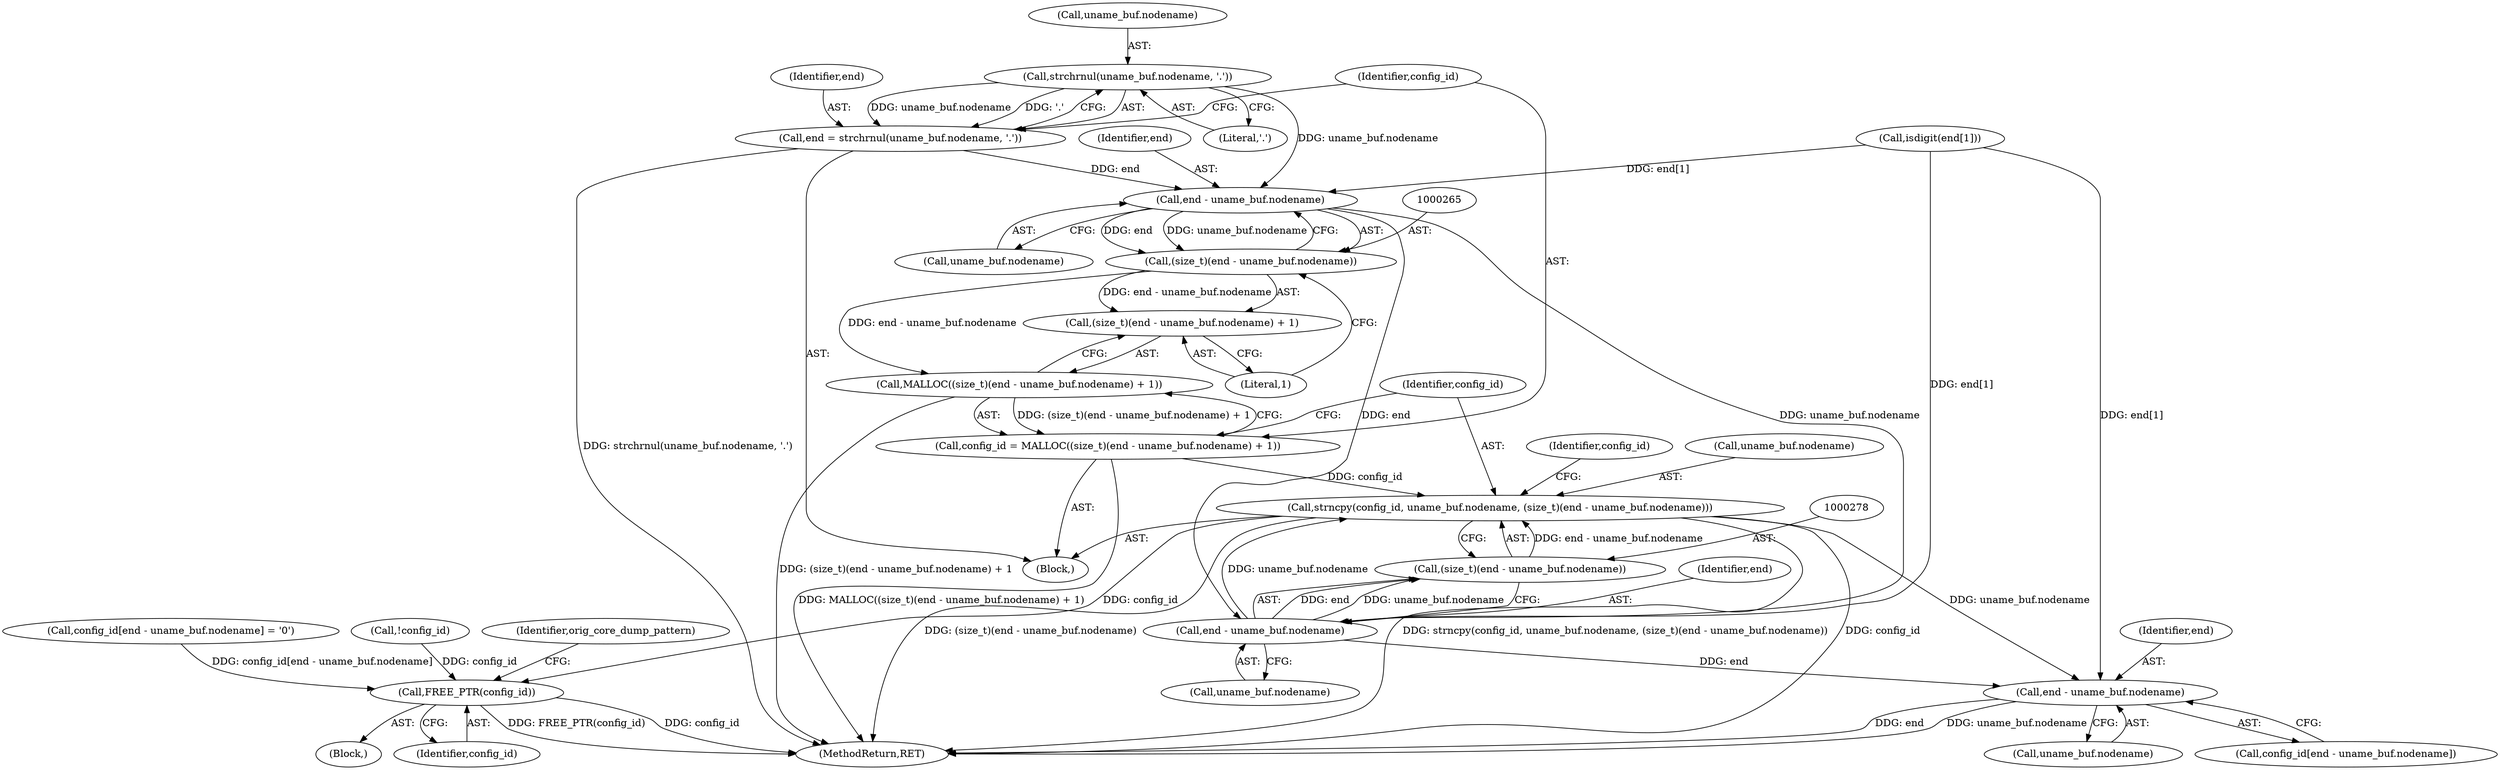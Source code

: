 digraph "0_keepalived_c6247a9ef2c7b33244ab1d3aa5d629ec49f0a067_1@API" {
"1000255" [label="(Call,strchrnul(uname_buf.nodename, '.'))"];
"1000253" [label="(Call,end = strchrnul(uname_buf.nodename, '.'))"];
"1000266" [label="(Call,end - uname_buf.nodename)"];
"1000264" [label="(Call,(size_t)(end - uname_buf.nodename))"];
"1000262" [label="(Call,MALLOC((size_t)(end - uname_buf.nodename) + 1))"];
"1000260" [label="(Call,config_id = MALLOC((size_t)(end - uname_buf.nodename) + 1))"];
"1000272" [label="(Call,strncpy(config_id, uname_buf.nodename, (size_t)(end - uname_buf.nodename)))"];
"1000287" [label="(Call,end - uname_buf.nodename)"];
"1000601" [label="(Call,FREE_PTR(config_id))"];
"1000263" [label="(Call,(size_t)(end - uname_buf.nodename) + 1)"];
"1000279" [label="(Call,end - uname_buf.nodename)"];
"1000277" [label="(Call,(size_t)(end - uname_buf.nodename))"];
"1000285" [label="(Call,config_id[end - uname_buf.nodename])"];
"1000268" [label="(Call,uname_buf.nodename)"];
"1000274" [label="(Call,uname_buf.nodename)"];
"1000277" [label="(Call,(size_t)(end - uname_buf.nodename))"];
"1000279" [label="(Call,end - uname_buf.nodename)"];
"1000267" [label="(Identifier,end)"];
"1000221" [label="(Call,isdigit(end[1]))"];
"1000602" [label="(Identifier,config_id)"];
"1000264" [label="(Call,(size_t)(end - uname_buf.nodename))"];
"1000288" [label="(Identifier,end)"];
"1000286" [label="(Identifier,config_id)"];
"1000604" [label="(Identifier,orig_core_dump_pattern)"];
"1000266" [label="(Call,end - uname_buf.nodename)"];
"1000599" [label="(Block,)"];
"1000253" [label="(Call,end = strchrnul(uname_buf.nodename, '.'))"];
"1000256" [label="(Call,uname_buf.nodename)"];
"1000284" [label="(Call,config_id[end - uname_buf.nodename] = '\0')"];
"1000255" [label="(Call,strchrnul(uname_buf.nodename, '.'))"];
"1000260" [label="(Call,config_id = MALLOC((size_t)(end - uname_buf.nodename) + 1))"];
"1000254" [label="(Identifier,end)"];
"1000262" [label="(Call,MALLOC((size_t)(end - uname_buf.nodename) + 1))"];
"1000281" [label="(Call,uname_buf.nodename)"];
"1000263" [label="(Call,(size_t)(end - uname_buf.nodename) + 1)"];
"1000272" [label="(Call,strncpy(config_id, uname_buf.nodename, (size_t)(end - uname_buf.nodename)))"];
"1000287" [label="(Call,end - uname_buf.nodename)"];
"1000259" [label="(Literal,'.')"];
"1000273" [label="(Identifier,config_id)"];
"1000280" [label="(Identifier,end)"];
"1000673" [label="(MethodReturn,RET)"];
"1000289" [label="(Call,uname_buf.nodename)"];
"1000261" [label="(Identifier,config_id)"];
"1000271" [label="(Literal,1)"];
"1000252" [label="(Block,)"];
"1000601" [label="(Call,FREE_PTR(config_id))"];
"1000250" [label="(Call,!config_id)"];
"1000255" -> "1000253"  [label="AST: "];
"1000255" -> "1000259"  [label="CFG: "];
"1000256" -> "1000255"  [label="AST: "];
"1000259" -> "1000255"  [label="AST: "];
"1000253" -> "1000255"  [label="CFG: "];
"1000255" -> "1000253"  [label="DDG: uname_buf.nodename"];
"1000255" -> "1000253"  [label="DDG: '.'"];
"1000255" -> "1000266"  [label="DDG: uname_buf.nodename"];
"1000253" -> "1000252"  [label="AST: "];
"1000254" -> "1000253"  [label="AST: "];
"1000261" -> "1000253"  [label="CFG: "];
"1000253" -> "1000673"  [label="DDG: strchrnul(uname_buf.nodename, '.')"];
"1000253" -> "1000266"  [label="DDG: end"];
"1000266" -> "1000264"  [label="AST: "];
"1000266" -> "1000268"  [label="CFG: "];
"1000267" -> "1000266"  [label="AST: "];
"1000268" -> "1000266"  [label="AST: "];
"1000264" -> "1000266"  [label="CFG: "];
"1000266" -> "1000264"  [label="DDG: end"];
"1000266" -> "1000264"  [label="DDG: uname_buf.nodename"];
"1000221" -> "1000266"  [label="DDG: end[1]"];
"1000266" -> "1000279"  [label="DDG: end"];
"1000266" -> "1000279"  [label="DDG: uname_buf.nodename"];
"1000264" -> "1000263"  [label="AST: "];
"1000265" -> "1000264"  [label="AST: "];
"1000271" -> "1000264"  [label="CFG: "];
"1000264" -> "1000262"  [label="DDG: end - uname_buf.nodename"];
"1000264" -> "1000263"  [label="DDG: end - uname_buf.nodename"];
"1000262" -> "1000260"  [label="AST: "];
"1000262" -> "1000263"  [label="CFG: "];
"1000263" -> "1000262"  [label="AST: "];
"1000260" -> "1000262"  [label="CFG: "];
"1000262" -> "1000673"  [label="DDG: (size_t)(end - uname_buf.nodename) + 1"];
"1000262" -> "1000260"  [label="DDG: (size_t)(end - uname_buf.nodename) + 1"];
"1000260" -> "1000252"  [label="AST: "];
"1000261" -> "1000260"  [label="AST: "];
"1000273" -> "1000260"  [label="CFG: "];
"1000260" -> "1000673"  [label="DDG: MALLOC((size_t)(end - uname_buf.nodename) + 1)"];
"1000260" -> "1000272"  [label="DDG: config_id"];
"1000272" -> "1000252"  [label="AST: "];
"1000272" -> "1000277"  [label="CFG: "];
"1000273" -> "1000272"  [label="AST: "];
"1000274" -> "1000272"  [label="AST: "];
"1000277" -> "1000272"  [label="AST: "];
"1000286" -> "1000272"  [label="CFG: "];
"1000272" -> "1000673"  [label="DDG: config_id"];
"1000272" -> "1000673"  [label="DDG: (size_t)(end - uname_buf.nodename)"];
"1000272" -> "1000673"  [label="DDG: strncpy(config_id, uname_buf.nodename, (size_t)(end - uname_buf.nodename))"];
"1000279" -> "1000272"  [label="DDG: uname_buf.nodename"];
"1000277" -> "1000272"  [label="DDG: end - uname_buf.nodename"];
"1000272" -> "1000287"  [label="DDG: uname_buf.nodename"];
"1000272" -> "1000601"  [label="DDG: config_id"];
"1000287" -> "1000285"  [label="AST: "];
"1000287" -> "1000289"  [label="CFG: "];
"1000288" -> "1000287"  [label="AST: "];
"1000289" -> "1000287"  [label="AST: "];
"1000285" -> "1000287"  [label="CFG: "];
"1000287" -> "1000673"  [label="DDG: uname_buf.nodename"];
"1000287" -> "1000673"  [label="DDG: end"];
"1000279" -> "1000287"  [label="DDG: end"];
"1000221" -> "1000287"  [label="DDG: end[1]"];
"1000601" -> "1000599"  [label="AST: "];
"1000601" -> "1000602"  [label="CFG: "];
"1000602" -> "1000601"  [label="AST: "];
"1000604" -> "1000601"  [label="CFG: "];
"1000601" -> "1000673"  [label="DDG: config_id"];
"1000601" -> "1000673"  [label="DDG: FREE_PTR(config_id)"];
"1000250" -> "1000601"  [label="DDG: config_id"];
"1000284" -> "1000601"  [label="DDG: config_id[end - uname_buf.nodename]"];
"1000263" -> "1000271"  [label="CFG: "];
"1000271" -> "1000263"  [label="AST: "];
"1000279" -> "1000277"  [label="AST: "];
"1000279" -> "1000281"  [label="CFG: "];
"1000280" -> "1000279"  [label="AST: "];
"1000281" -> "1000279"  [label="AST: "];
"1000277" -> "1000279"  [label="CFG: "];
"1000279" -> "1000277"  [label="DDG: end"];
"1000279" -> "1000277"  [label="DDG: uname_buf.nodename"];
"1000221" -> "1000279"  [label="DDG: end[1]"];
"1000278" -> "1000277"  [label="AST: "];
}
